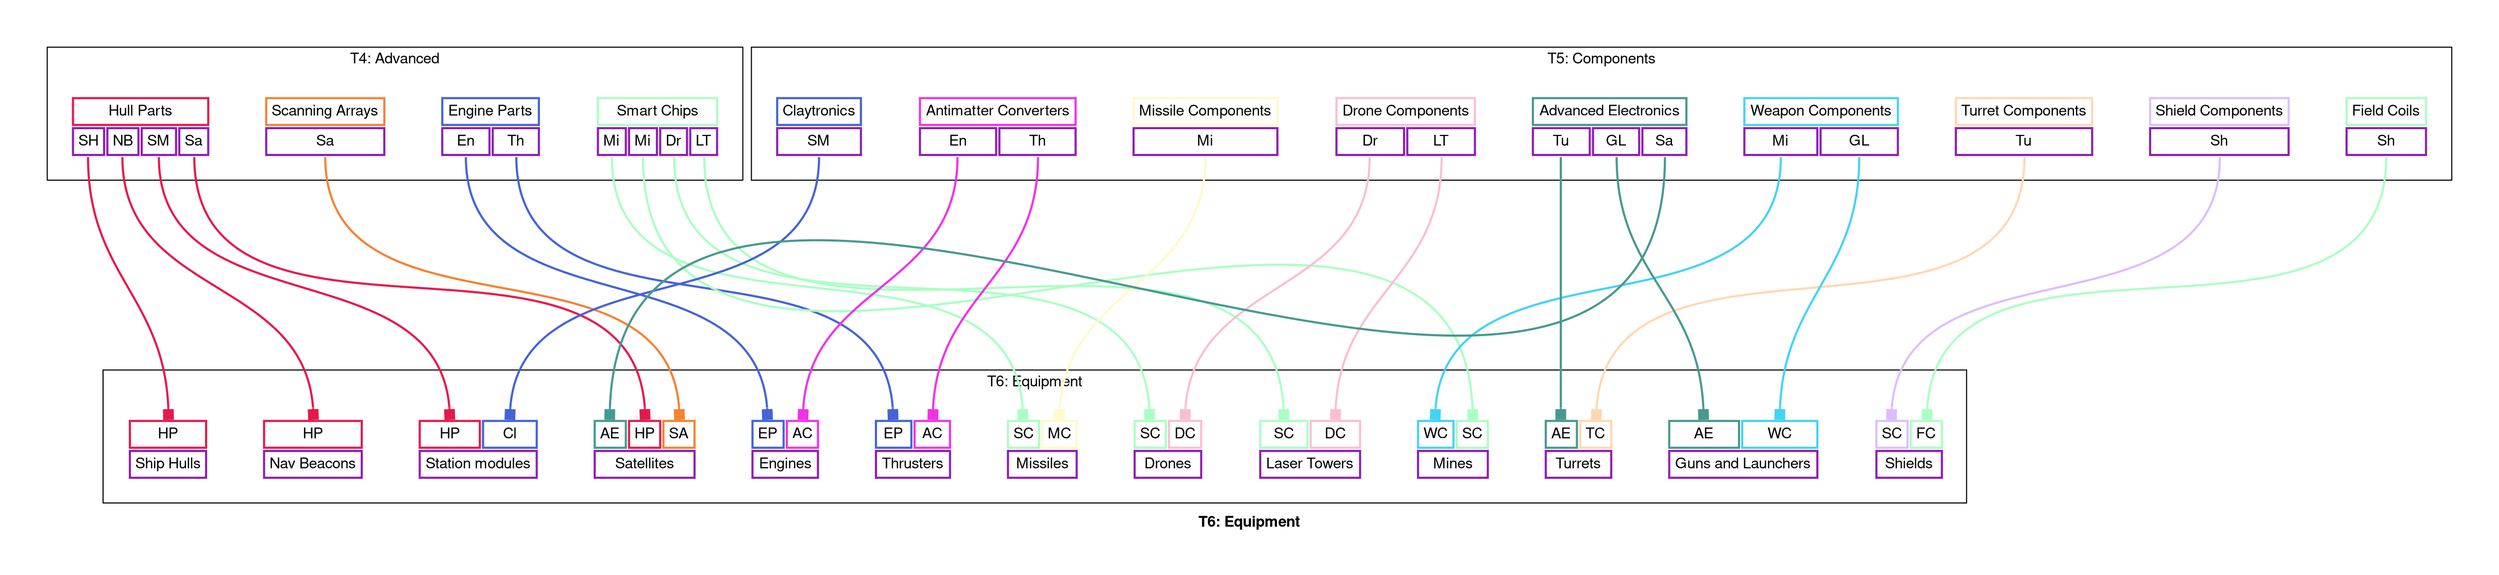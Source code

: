 digraph "X4 Economy" {
	edge [arrowType=normal]
	compound=true fontname="Helvetica,Arial,sans-serif"
	label=<<b>T6: Equipment</b>>
	graph [nodesep=0.3 pad=0.5 ranksep=3]
	node [color=slategray1 fontname="Helvetica,Arial,sans-serif" margin=0.2 penwidth=2.0 shape=plaintext]
	edge [arrowhead=normal arrowsize=1.0 fontname="Helvetica,Arial,sans-serif" headport=n penwidth=2.0 tailport=s]
	subgraph 4 {
		cluster=true label="T4: Advanced"
		hull_parts [label=<<table border="0" cellborder="2" cellpadding="4" cellspacing="1" fixedsize="false" id="hull_parts" port="output">
  
  <tr>
    <td align="text" bgcolor="white" color="#e6194B" colspan="4">Hull Parts</td>
  </tr>
  
    <tr>
      
        <td align="text" bgcolor="white" color="#911eb4" port="ship_hulls">SH</td>
      
        <td align="text" bgcolor="white" color="#911eb4" port="nav_beacons">NB</td>
      
        <td align="text" bgcolor="white" color="#911eb4" port="station_modules">SM</td>
      
        <td align="text" bgcolor="white" color="#911eb4" port="satellites">Sa</td>
      
    </tr>
  
</table>>]
		engine_parts [label=<<table border="0" cellborder="2" cellpadding="4" cellspacing="1" fixedsize="false" id="engine_parts" port="output">
  
  <tr>
    <td align="text" bgcolor="white" color="#4363d8" colspan="2">Engine Parts</td>
  </tr>
  
    <tr>
      
        <td align="text" bgcolor="white" color="#911eb4" port="engines">En</td>
      
        <td align="text" bgcolor="white" color="#911eb4" port="thrusters">Th</td>
      
    </tr>
  
</table>>]
		smart_chips [label=<<table border="0" cellborder="2" cellpadding="4" cellspacing="1" fixedsize="false" id="smart_chips" port="output">
  
  <tr>
    <td align="text" bgcolor="white" color="#aaffc3" colspan="4">Smart Chips</td>
  </tr>
  
    <tr>
      
        <td align="text" bgcolor="white" color="#911eb4" port="missiles">Mi</td>
      
        <td align="text" bgcolor="white" color="#911eb4" port="mines">Mi</td>
      
        <td align="text" bgcolor="white" color="#911eb4" port="drones">Dr</td>
      
        <td align="text" bgcolor="white" color="#911eb4" port="laser_towers">LT</td>
      
    </tr>
  
</table>>]
	}
	subgraph 5 {
		cluster=true label="T5: Components"
		drone_components [label=<<table border="0" cellborder="2" cellpadding="4" cellspacing="1" fixedsize="false" id="drone_components" port="output">
  
  <tr>
    <td align="text" bgcolor="white" color="#fabed4" colspan="2">Drone Components</td>
  </tr>
  
    <tr>
      
        <td align="text" bgcolor="white" color="#911eb4" port="drones">Dr</td>
      
        <td align="text" bgcolor="white" color="#911eb4" port="laser_towers">LT</td>
      
    </tr>
  
</table>>]
		turret_components [label=<<table border="0" cellborder="2" cellpadding="4" cellspacing="1" fixedsize="false" id="turret_components" port="output">
  
  <tr>
    <td align="text" bgcolor="white" color="#ffd8b1" colspan="1">Turret Components</td>
  </tr>
  
    <tr>
      
        <td align="text" bgcolor="white" color="#911eb4" port="turrets">Tu</td>
      
    </tr>
  
</table>>]
		missile_components [label=<<table border="0" cellborder="2" cellpadding="4" cellspacing="1" fixedsize="false" id="missile_components" port="output">
  
  <tr>
    <td align="text" bgcolor="white" color="#fffac8" colspan="1">Missile Components</td>
  </tr>
  
    <tr>
      
        <td align="text" bgcolor="white" color="#911eb4" port="missiles">Mi</td>
      
    </tr>
  
</table>>]
		field_coils [label=<<table border="0" cellborder="2" cellpadding="4" cellspacing="1" fixedsize="false" id="field_coils" port="output">
  
  <tr>
    <td align="text" bgcolor="white" color="#aaffc3" colspan="1">Field Coils</td>
  </tr>
  
    <tr>
      
        <td align="text" bgcolor="white" color="#911eb4" port="shields">Sh</td>
      
    </tr>
  
</table>>]
		shield_components [label=<<table border="0" cellborder="2" cellpadding="4" cellspacing="1" fixedsize="false" id="shield_components" port="output">
  
  <tr>
    <td align="text" bgcolor="white" color="#dcbeff" colspan="1">Shield Components</td>
  </tr>
  
    <tr>
      
        <td align="text" bgcolor="white" color="#911eb4" port="shields">Sh</td>
      
    </tr>
  
</table>>]
		antimatter_converters [label=<<table border="0" cellborder="2" cellpadding="4" cellspacing="1" fixedsize="false" id="antimatter_converters" port="output">
  
  <tr>
    <td align="text" bgcolor="white" color="#f032e6" colspan="2">Antimatter Converters</td>
  </tr>
  
    <tr>
      
        <td align="text" bgcolor="white" color="#911eb4" port="engines">En</td>
      
        <td align="text" bgcolor="white" color="#911eb4" port="thrusters">Th</td>
      
    </tr>
  
</table>>]
		weapon_components [label=<<table border="0" cellborder="2" cellpadding="4" cellspacing="1" fixedsize="false" id="weapon_components" port="output">
  
  <tr>
    <td align="text" bgcolor="white" color="#42d4f4" colspan="2">Weapon Components</td>
  </tr>
  
    <tr>
      
        <td align="text" bgcolor="white" color="#911eb4" port="mines">Mi</td>
      
        <td align="text" bgcolor="white" color="#911eb4" port="guns_and_launchers">GL</td>
      
    </tr>
  
</table>>]
	}
	subgraph 4 {
		cluster=true label="T4: Advanced"
		scanning_arrays [label=<<table border="0" cellborder="2" cellpadding="4" cellspacing="1" fixedsize="false" id="scanning_arrays" port="output">
  
  <tr>
    <td align="text" bgcolor="white" color="#f58231" colspan="1">Scanning Arrays</td>
  </tr>
  
    <tr>
      
        <td align="text" bgcolor="white" color="#911eb4" port="satellites">Sa</td>
      
    </tr>
  
</table>>]
	}
	subgraph 5 {
		cluster=true label="T5: Components"
		claytronics [label=<<table border="0" cellborder="2" cellpadding="4" cellspacing="1" fixedsize="false" id="claytronics" port="output">
  
  <tr>
    <td align="text" bgcolor="white" color="#4363d8" colspan="1">Claytronics</td>
  </tr>
  
    <tr>
      
        <td align="text" bgcolor="white" color="#911eb4" port="station_modules">SM</td>
      
    </tr>
  
</table>>]
		advanced_electronics [label=<<table border="0" cellborder="2" cellpadding="4" cellspacing="1" fixedsize="false" id="advanced_electronics" port="output">
  
  <tr>
    <td align="text" bgcolor="white" color="#469990" colspan="3">Advanced Electronics</td>
  </tr>
  
    <tr>
      
        <td align="text" bgcolor="white" color="#911eb4" port="turrets">Tu</td>
      
        <td align="text" bgcolor="white" color="#911eb4" port="guns_and_launchers">GL</td>
      
        <td align="text" bgcolor="white" color="#911eb4" port="satellites">Sa</td>
      
    </tr>
  
</table>>]
	}
	subgraph 6 {
		cluster=true label="T6: Equipment"
		ship_hulls [label=<<table border="0" cellborder="2" cellpadding="4" cellspacing="1" fixedsize="false" id="ship_hulls" port="output">
  
    <tr>
      
        <td align="text" bgcolor="white" color="#e6194B" port="hull_parts">HP</td>
      
    </tr>
  
  <tr>
    <td align="text" bgcolor="white" color="#911eb4" colspan="1">Ship Hulls</td>
  </tr>
  
</table>>]
		nav_beacons [label=<<table border="0" cellborder="2" cellpadding="4" cellspacing="1" fixedsize="false" id="nav_beacons" port="output">
  
    <tr>
      
        <td align="text" bgcolor="white" color="#e6194B" port="hull_parts">HP</td>
      
    </tr>
  
  <tr>
    <td align="text" bgcolor="white" color="#911eb4" colspan="1">Nav Beacons</td>
  </tr>
  
</table>>]
		missiles [label=<<table border="0" cellborder="2" cellpadding="4" cellspacing="1" fixedsize="false" id="missiles" port="output">
  
    <tr>
      
        <td align="text" bgcolor="white" color="#aaffc3" port="smart_chips">SC</td>
      
        <td align="text" bgcolor="white" color="#fffac8" port="missile_components">MC</td>
      
    </tr>
  
  <tr>
    <td align="text" bgcolor="white" color="#911eb4" colspan="2">Missiles</td>
  </tr>
  
</table>>]
		station_modules [label=<<table border="0" cellborder="2" cellpadding="4" cellspacing="1" fixedsize="false" id="station_modules" port="output">
  
    <tr>
      
        <td align="text" bgcolor="white" color="#e6194B" port="hull_parts">HP</td>
      
        <td align="text" bgcolor="white" color="#4363d8" port="claytronics">Cl</td>
      
    </tr>
  
  <tr>
    <td align="text" bgcolor="white" color="#911eb4" colspan="2">Station modules</td>
  </tr>
  
</table>>]
		engines [label=<<table border="0" cellborder="2" cellpadding="4" cellspacing="1" fixedsize="false" id="engines" port="output">
  
    <tr>
      
        <td align="text" bgcolor="white" color="#4363d8" port="engine_parts">EP</td>
      
        <td align="text" bgcolor="white" color="#f032e6" port="antimatter_converters">AC</td>
      
    </tr>
  
  <tr>
    <td align="text" bgcolor="white" color="#911eb4" colspan="2">Engines</td>
  </tr>
  
</table>>]
		thrusters [label=<<table border="0" cellborder="2" cellpadding="4" cellspacing="1" fixedsize="false" id="thrusters" port="output">
  
    <tr>
      
        <td align="text" bgcolor="white" color="#4363d8" port="engine_parts">EP</td>
      
        <td align="text" bgcolor="white" color="#f032e6" port="antimatter_converters">AC</td>
      
    </tr>
  
  <tr>
    <td align="text" bgcolor="white" color="#911eb4" colspan="2">Thrusters</td>
  </tr>
  
</table>>]
		mines [label=<<table border="0" cellborder="2" cellpadding="4" cellspacing="1" fixedsize="false" id="mines" port="output">
  
    <tr>
      
        <td align="text" bgcolor="white" color="#42d4f4" port="weapon_components">WC</td>
      
        <td align="text" bgcolor="white" color="#aaffc3" port="smart_chips">SC</td>
      
    </tr>
  
  <tr>
    <td align="text" bgcolor="white" color="#911eb4" colspan="2">Mines</td>
  </tr>
  
</table>>]
		drones [label=<<table border="0" cellborder="2" cellpadding="4" cellspacing="1" fixedsize="false" id="drones" port="output">
  
    <tr>
      
        <td align="text" bgcolor="white" color="#aaffc3" port="smart_chips">SC</td>
      
        <td align="text" bgcolor="white" color="#fabed4" port="drone_components">DC</td>
      
    </tr>
  
  <tr>
    <td align="text" bgcolor="white" color="#911eb4" colspan="2">Drones</td>
  </tr>
  
</table>>]
		laser_towers [label=<<table border="0" cellborder="2" cellpadding="4" cellspacing="1" fixedsize="false" id="laser_towers" port="output">
  
    <tr>
      
        <td align="text" bgcolor="white" color="#aaffc3" port="smart_chips">SC</td>
      
        <td align="text" bgcolor="white" color="#fabed4" port="drone_components">DC</td>
      
    </tr>
  
  <tr>
    <td align="text" bgcolor="white" color="#911eb4" colspan="2">Laser Towers</td>
  </tr>
  
</table>>]
		shields [label=<<table border="0" cellborder="2" cellpadding="4" cellspacing="1" fixedsize="false" id="shields" port="output">
  
    <tr>
      
        <td align="text" bgcolor="white" color="#dcbeff" port="shield_components">SC</td>
      
        <td align="text" bgcolor="white" color="#aaffc3" port="field_coils">FC</td>
      
    </tr>
  
  <tr>
    <td align="text" bgcolor="white" color="#911eb4" colspan="2">Shields</td>
  </tr>
  
</table>>]
		turrets [label=<<table border="0" cellborder="2" cellpadding="4" cellspacing="1" fixedsize="false" id="turrets" port="output">
  
    <tr>
      
        <td align="text" bgcolor="white" color="#469990" port="advanced_electronics">AE</td>
      
        <td align="text" bgcolor="white" color="#ffd8b1" port="turret_components">TC</td>
      
    </tr>
  
  <tr>
    <td align="text" bgcolor="white" color="#911eb4" colspan="2">Turrets</td>
  </tr>
  
</table>>]
		guns_and_launchers [label=<<table border="0" cellborder="2" cellpadding="4" cellspacing="1" fixedsize="false" id="guns_and_launchers" port="output">
  
    <tr>
      
        <td align="text" bgcolor="white" color="#469990" port="advanced_electronics">AE</td>
      
        <td align="text" bgcolor="white" color="#42d4f4" port="weapon_components">WC</td>
      
    </tr>
  
  <tr>
    <td align="text" bgcolor="white" color="#911eb4" colspan="2">Guns and Launchers</td>
  </tr>
  
</table>>]
		satellites [label=<<table border="0" cellborder="2" cellpadding="4" cellspacing="1" fixedsize="false" id="satellites" port="output">
  
    <tr>
      
        <td align="text" bgcolor="white" color="#469990" port="advanced_electronics">AE</td>
      
        <td align="text" bgcolor="white" color="#e6194B" port="hull_parts">HP</td>
      
        <td align="text" bgcolor="white" color="#f58231" port="scanning_arrays">SA</td>
      
    </tr>
  
  <tr>
    <td align="text" bgcolor="white" color="#911eb4" colspan="3">Satellites</td>
  </tr>
  
</table>>]
	}
	hull_parts:ship_hulls:s -> ship_hulls:hull_parts:n [arrowhead=box color="#e6194B" weight=1.0]
	hull_parts:nav_beacons:s -> nav_beacons:hull_parts:n [arrowhead=box color="#e6194B" weight=1.0]
	missile_components:missiles:s -> missiles:missile_components:n [arrowhead=box color="#fffac8" weight=1.0]
	smart_chips:missiles:s -> missiles:smart_chips:n [arrowhead=box color="#aaffc3" weight=1.0]
	hull_parts:station_modules:s -> station_modules:hull_parts:n [arrowhead=box color="#e6194B" weight=1.0]
	claytronics:station_modules:s -> station_modules:claytronics:n [arrowhead=box color="#4363d8" weight=1.0]
	antimatter_converters:engines:s -> engines:antimatter_converters:n [arrowhead=box color="#f032e6" weight=1.0]
	engine_parts:engines:s -> engines:engine_parts:n [arrowhead=box color="#4363d8" weight=1.0]
	antimatter_converters:thrusters:s -> thrusters:antimatter_converters:n [arrowhead=box color="#f032e6" weight=1.0]
	engine_parts:thrusters:s -> thrusters:engine_parts:n [arrowhead=box color="#4363d8" weight=1.0]
	weapon_components:mines:s -> mines:weapon_components:n [arrowhead=box color="#42d4f4" weight=1.0]
	smart_chips:mines:s -> mines:smart_chips:n [arrowhead=box color="#aaffc3" weight=1.0]
	drone_components:drones:s -> drones:drone_components:n [arrowhead=box color="#fabed4" weight=1.0]
	smart_chips:drones:s -> drones:smart_chips:n [arrowhead=box color="#aaffc3" weight=1.0]
	drone_components:laser_towers:s -> laser_towers:drone_components:n [arrowhead=box color="#fabed4" weight=1.0]
	smart_chips:laser_towers:s -> laser_towers:smart_chips:n [arrowhead=box color="#aaffc3" weight=1.0]
	field_coils:shields:s -> shields:field_coils:n [arrowhead=box color="#aaffc3" weight=1.0]
	shield_components:shields:s -> shields:shield_components:n [arrowhead=box color="#dcbeff" weight=1.0]
	turret_components:turrets:s -> turrets:turret_components:n [arrowhead=box color="#ffd8b1" weight=1.0]
	advanced_electronics:turrets:s -> turrets:advanced_electronics:n [arrowhead=box color="#469990" weight=1.0]
	advanced_electronics:guns_and_launchers:s -> guns_and_launchers:advanced_electronics:n [arrowhead=box color="#469990" weight=1.0]
	weapon_components:guns_and_launchers:s -> guns_and_launchers:weapon_components:n [arrowhead=box color="#42d4f4" weight=1.0]
	scanning_arrays:satellites:s -> satellites:scanning_arrays:n [arrowhead=box color="#f58231" weight=1.0]
	advanced_electronics:satellites:s -> satellites:advanced_electronics:n [arrowhead=box color="#469990" weight=1.0]
	hull_parts:satellites:s -> satellites:hull_parts:n [arrowhead=box color="#e6194B" weight=1.0]
}
